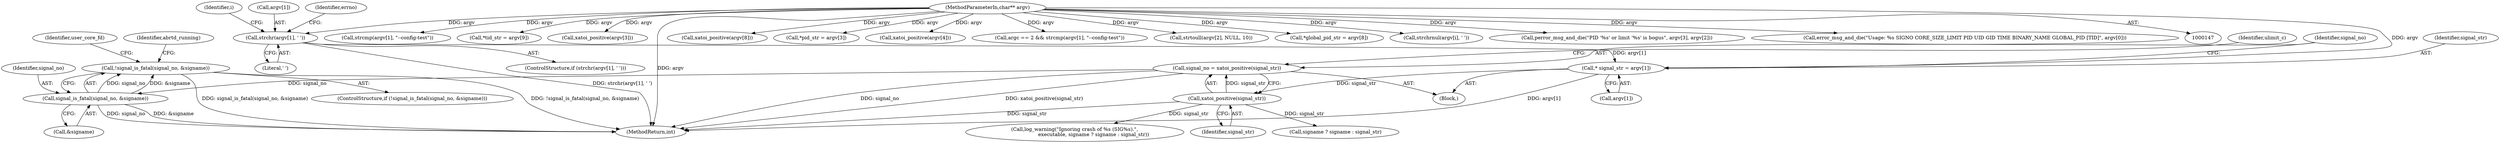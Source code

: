 digraph "0_abrt_3c1b60cfa62d39e5fff5a53a5bc53dae189e740e@API" {
"1000598" [label="(Call,!signal_is_fatal(signal_no, &signame))"];
"1000599" [label="(Call,signal_is_fatal(signal_no, &signame))"];
"1000347" [label="(Call,signal_no = xatoi_positive(signal_str))"];
"1000349" [label="(Call,xatoi_positive(signal_str))"];
"1000341" [label="(Call,* signal_str = argv[1])"];
"1000311" [label="(Call,strchr(argv[1], ' '))"];
"1000149" [label="(MethodParameterIn,char** argv)"];
"1000353" [label="(Identifier,ulimit_c)"];
"1000341" [label="(Call,* signal_str = argv[1])"];
"1000291" [label="(Call,strcmp(argv[1], \"--config-test\"))"];
"1000350" [label="(Identifier,signal_str)"];
"1000684" [label="(Call,log_warning(\"Ignoring crash of %s (SIG%s).\",\n                        executable, signame ? signame : signal_str))"];
"1000149" [label="(MethodParameterIn,char** argv)"];
"1000687" [label="(Call,signame ? signame : signal_str)"];
"1000310" [label="(ControlStructure,if (strchr(argv[1], ' ')))"];
"1000311" [label="(Call,strchr(argv[1], ' '))"];
"1000597" [label="(ControlStructure,if (!signal_is_fatal(signal_no, &signame)))"];
"1000598" [label="(Call,!signal_is_fatal(signal_no, &signame))"];
"1000447" [label="(Call,*tid_str = argv[9])"];
"1000599" [label="(Call,signal_is_fatal(signal_no, &signame))"];
"1000349" [label="(Call,xatoi_positive(signal_str))"];
"1000320" [label="(Identifier,i)"];
"1000387" [label="(Call,xatoi_positive(argv[3]))"];
"1000437" [label="(Call,xatoi_positive(argv[8]))"];
"1000379" [label="(Call,*pid_str = argv[3])"];
"1000605" [label="(Identifier,user_core_fd)"];
"1000394" [label="(Call,xatoi_positive(argv[4]))"];
"1000312" [label="(Call,argv[1])"];
"1000150" [label="(Block,)"];
"1000315" [label="(Literal,' ')"];
"1000287" [label="(Call,argc == 2 && strcmp(argv[1], \"--config-test\"))"];
"1000354" [label="(Call,strtoull(argv[2], NULL, 10))"];
"1000429" [label="(Call,*global_pid_str = argv[8])"];
"1000330" [label="(Call,strchrnul(argv[i], ' '))"];
"1000348" [label="(Identifier,signal_no)"];
"1000343" [label="(Call,argv[1])"];
"1000342" [label="(Identifier,signal_str)"];
"1000610" [label="(Identifier,abrtd_running)"];
"1000405" [label="(Call,perror_msg_and_die(\"PID '%s' or limit '%s' is bogus\", argv[3], argv[2]))"];
"1000338" [label="(Identifier,errno)"];
"1000600" [label="(Identifier,signal_no)"];
"1000305" [label="(Call,error_msg_and_die(\"Usage: %s SIGNO CORE_SIZE_LIMIT PID UID GID TIME BINARY_NAME GLOBAL_PID [TID]\", argv[0]))"];
"1000347" [label="(Call,signal_no = xatoi_positive(signal_str))"];
"1000601" [label="(Call,&signame)"];
"1001445" [label="(MethodReturn,int)"];
"1000598" -> "1000597"  [label="AST: "];
"1000598" -> "1000599"  [label="CFG: "];
"1000599" -> "1000598"  [label="AST: "];
"1000605" -> "1000598"  [label="CFG: "];
"1000610" -> "1000598"  [label="CFG: "];
"1000598" -> "1001445"  [label="DDG: signal_is_fatal(signal_no, &signame)"];
"1000598" -> "1001445"  [label="DDG: !signal_is_fatal(signal_no, &signame)"];
"1000599" -> "1000598"  [label="DDG: signal_no"];
"1000599" -> "1000598"  [label="DDG: &signame"];
"1000599" -> "1000601"  [label="CFG: "];
"1000600" -> "1000599"  [label="AST: "];
"1000601" -> "1000599"  [label="AST: "];
"1000599" -> "1001445"  [label="DDG: signal_no"];
"1000599" -> "1001445"  [label="DDG: &signame"];
"1000347" -> "1000599"  [label="DDG: signal_no"];
"1000347" -> "1000150"  [label="AST: "];
"1000347" -> "1000349"  [label="CFG: "];
"1000348" -> "1000347"  [label="AST: "];
"1000349" -> "1000347"  [label="AST: "];
"1000353" -> "1000347"  [label="CFG: "];
"1000347" -> "1001445"  [label="DDG: xatoi_positive(signal_str)"];
"1000347" -> "1001445"  [label="DDG: signal_no"];
"1000349" -> "1000347"  [label="DDG: signal_str"];
"1000349" -> "1000350"  [label="CFG: "];
"1000350" -> "1000349"  [label="AST: "];
"1000349" -> "1001445"  [label="DDG: signal_str"];
"1000341" -> "1000349"  [label="DDG: signal_str"];
"1000349" -> "1000684"  [label="DDG: signal_str"];
"1000349" -> "1000687"  [label="DDG: signal_str"];
"1000341" -> "1000150"  [label="AST: "];
"1000341" -> "1000343"  [label="CFG: "];
"1000342" -> "1000341"  [label="AST: "];
"1000343" -> "1000341"  [label="AST: "];
"1000348" -> "1000341"  [label="CFG: "];
"1000341" -> "1001445"  [label="DDG: argv[1]"];
"1000311" -> "1000341"  [label="DDG: argv[1]"];
"1000149" -> "1000341"  [label="DDG: argv"];
"1000311" -> "1000310"  [label="AST: "];
"1000311" -> "1000315"  [label="CFG: "];
"1000312" -> "1000311"  [label="AST: "];
"1000315" -> "1000311"  [label="AST: "];
"1000320" -> "1000311"  [label="CFG: "];
"1000338" -> "1000311"  [label="CFG: "];
"1000311" -> "1001445"  [label="DDG: strchr(argv[1], ' ')"];
"1000149" -> "1000311"  [label="DDG: argv"];
"1000149" -> "1000147"  [label="AST: "];
"1000149" -> "1001445"  [label="DDG: argv"];
"1000149" -> "1000287"  [label="DDG: argv"];
"1000149" -> "1000291"  [label="DDG: argv"];
"1000149" -> "1000305"  [label="DDG: argv"];
"1000149" -> "1000330"  [label="DDG: argv"];
"1000149" -> "1000354"  [label="DDG: argv"];
"1000149" -> "1000379"  [label="DDG: argv"];
"1000149" -> "1000387"  [label="DDG: argv"];
"1000149" -> "1000394"  [label="DDG: argv"];
"1000149" -> "1000405"  [label="DDG: argv"];
"1000149" -> "1000429"  [label="DDG: argv"];
"1000149" -> "1000437"  [label="DDG: argv"];
"1000149" -> "1000447"  [label="DDG: argv"];
}
